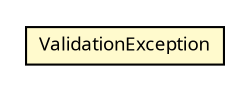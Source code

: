 #!/usr/local/bin/dot
#
# Class diagram 
# Generated by UMLGraph version R5_6-24-gf6e263 (http://www.umlgraph.org/)
#

digraph G {
	edge [fontname="Trebuchet MS",fontsize=10,labelfontname="Trebuchet MS",labelfontsize=10];
	node [fontname="Trebuchet MS",fontsize=10,shape=plaintext];
	nodesep=0.25;
	ranksep=0.5;
	// org.maxur.perfmodel.backend.domain.ValidationException
	c337 [label=<<table title="org.maxur.perfmodel.backend.domain.ValidationException" border="0" cellborder="1" cellspacing="0" cellpadding="2" port="p" bgcolor="lemonChiffon" href="./ValidationException.html">
		<tr><td><table border="0" cellspacing="0" cellpadding="1">
<tr><td align="center" balign="center"><font face="Trebuchet MS"> ValidationException </font></td></tr>
		</table></td></tr>
		</table>>, URL="./ValidationException.html", fontname="Trebuchet MS", fontcolor="black", fontsize=9.0];
}

